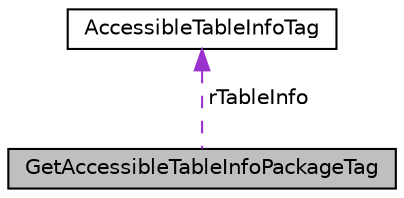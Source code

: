 digraph "GetAccessibleTableInfoPackageTag"
{
 // LATEX_PDF_SIZE
  edge [fontname="Helvetica",fontsize="10",labelfontname="Helvetica",labelfontsize="10"];
  node [fontname="Helvetica",fontsize="10",shape=record];
  Node1 [label="GetAccessibleTableInfoPackageTag",height=0.2,width=0.4,color="black", fillcolor="grey75", style="filled", fontcolor="black",tooltip=" "];
  Node2 -> Node1 [dir="back",color="darkorchid3",fontsize="10",style="dashed",label=" rTableInfo" ,fontname="Helvetica"];
  Node2 [label="AccessibleTableInfoTag",height=0.2,width=0.4,color="black", fillcolor="white", style="filled",URL="$struct_accessible_table_info_tag.html",tooltip=" "];
}
